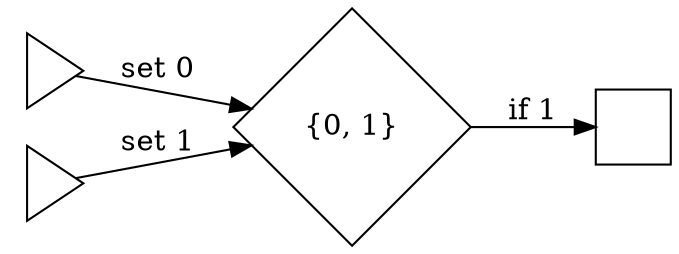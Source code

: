 digraph {
  rankdir = LR

  node [label="", shape="square"]
  input

  node [ label = "", shape = "square", orientation = "45" ]
  state [ label = "{0, 1}" ]

  node [ label = "", shape = "triangle",
         orientation = "-90", regular = "true" ]
  output0
  output1

  subgraph {
    rank = same; output0; output1;
  }

  output0 -> state [ label = "set 0" ]
  output1 -> state [ label = "set 1" ]

             state -> input [ label = "if 1" ]
}
